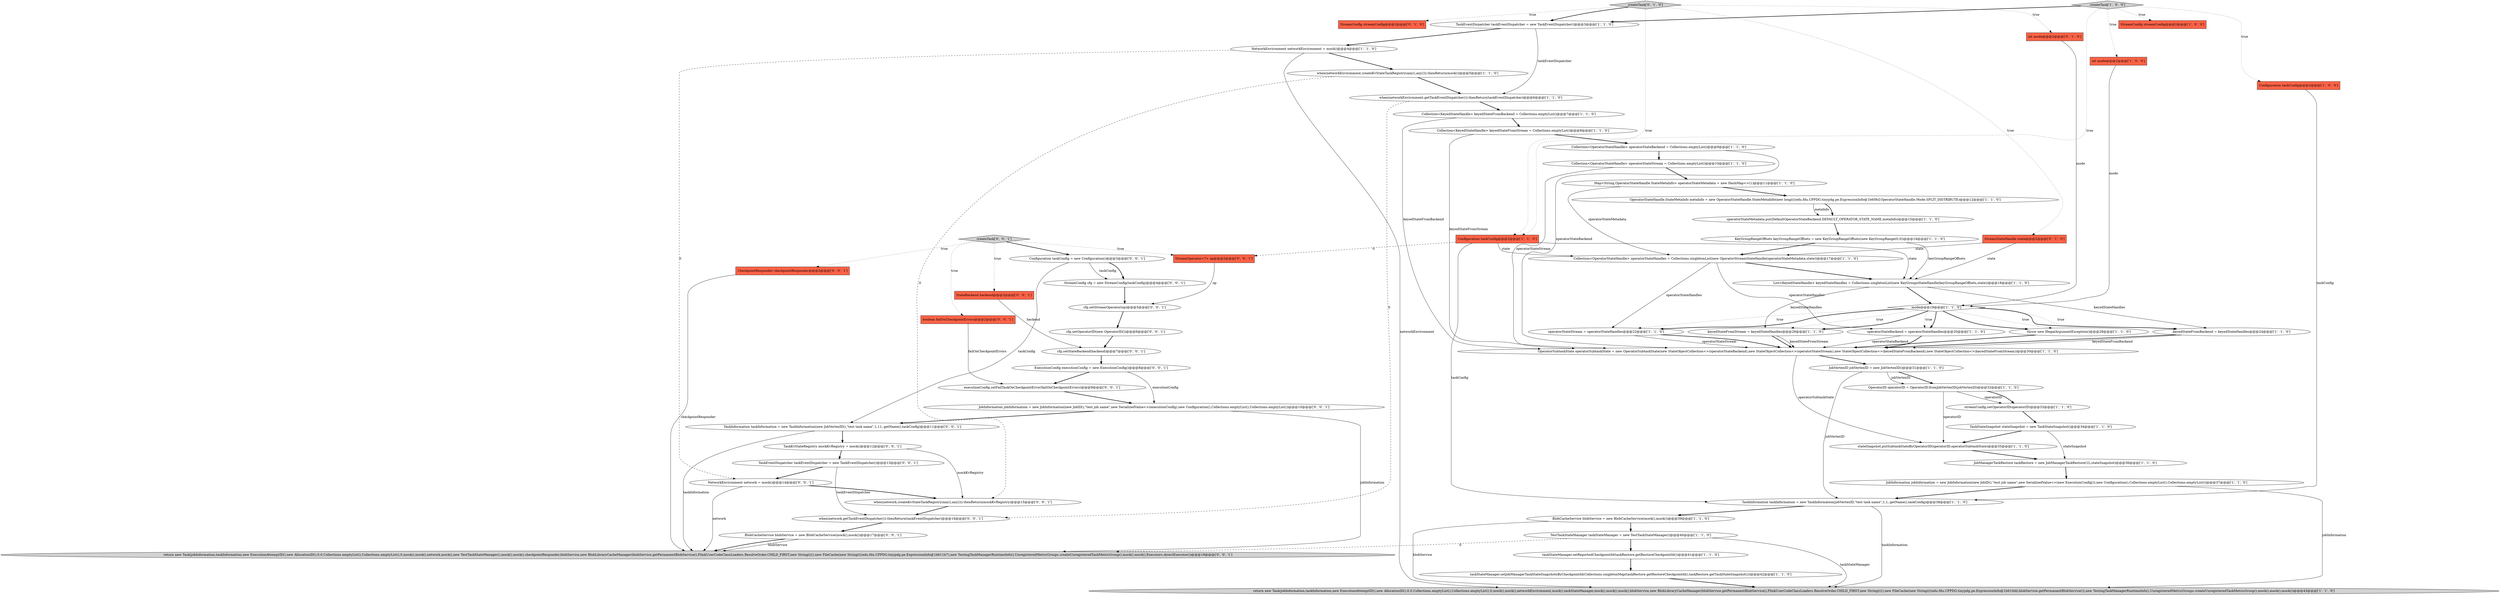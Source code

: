digraph {
41 [style = filled, label = "int mode@@@2@@@['0', '1', '0']", fillcolor = tomato, shape = box image = "AAA0AAABBB2BBB"];
40 [style = filled, label = "StreamStateHandle state@@@2@@@['0', '1', '0']", fillcolor = tomato, shape = box image = "AAA0AAABBB2BBB"];
20 [style = filled, label = "when(networkEnvironment.createKvStateTaskRegistry(any(),any())).thenReturn(mock())@@@5@@@['1', '1', '0']", fillcolor = white, shape = ellipse image = "AAA0AAABBB1BBB"];
52 [style = filled, label = "CheckpointResponder checkpointResponder@@@2@@@['0', '0', '1']", fillcolor = tomato, shape = box image = "AAA0AAABBB3BBB"];
35 [style = filled, label = "TestTaskStateManager taskStateManager = new TestTaskStateManager()@@@40@@@['1', '1', '0']", fillcolor = white, shape = ellipse image = "AAA0AAABBB1BBB"];
23 [style = filled, label = "taskStateManager.setJobManagerTaskStateSnapshotsByCheckpointId(Collections.singletonMap(taskRestore.getRestoreCheckpointId(),taskRestore.getTaskStateSnapshot()))@@@42@@@['1', '1', '0']", fillcolor = white, shape = ellipse image = "AAA0AAABBB1BBB"];
46 [style = filled, label = "StateBackend backend@@@2@@@['0', '0', '1']", fillcolor = tomato, shape = box image = "AAA0AAABBB3BBB"];
9 [style = filled, label = "throw new IllegalArgumentException()@@@28@@@['1', '1', '0']", fillcolor = white, shape = ellipse image = "AAA0AAABBB1BBB"];
60 [style = filled, label = "Configuration taskConfig = new Configuration()@@@3@@@['0', '0', '1']", fillcolor = white, shape = ellipse image = "AAA0AAABBB3BBB"];
18 [style = filled, label = "keyedStateFromStream = keyedStateHandles@@@26@@@['1', '1', '0']", fillcolor = white, shape = ellipse image = "AAA0AAABBB1BBB"];
14 [style = filled, label = "BlobCacheService blobService = new BlobCacheService(mock(),mock())@@@39@@@['1', '1', '0']", fillcolor = white, shape = ellipse image = "AAA0AAABBB1BBB"];
44 [style = filled, label = "createTask['0', '0', '1']", fillcolor = lightgray, shape = diamond image = "AAA0AAABBB3BBB"];
7 [style = filled, label = "Collection<OperatorStateHandle> operatorStateBackend = Collections.emptyList()@@@9@@@['1', '1', '0']", fillcolor = white, shape = ellipse image = "AAA0AAABBB1BBB"];
5 [style = filled, label = "return new Task(jobInformation,taskInformation,new ExecutionAttemptID(),new AllocationID(),0,0,Collections.emptyList(),Collections.emptyList(),0,mock(),mock(),networkEnvironment,mock(),taskStateManager,mock(),mock(),mock(),blobService,new BlobLibraryCacheManager(blobService.getPermanentBlobService(),FlinkUserCodeClassLoaders.ResolveOrder.CHILD_FIRST,new String((((),new FileCache(new String((((edu.fdu.CPPDG.tinypdg.pe.ExpressionInfo@1b610dd,blobService.getPermanentBlobService()),new TestingTaskManagerRuntimeInfo(),UnregisteredMetricGroups.createUnregisteredTaskMetricGroup(),mock(),mock(),mock())@@@43@@@['1', '1', '0']", fillcolor = lightgray, shape = ellipse image = "AAA0AAABBB1BBB"];
54 [style = filled, label = "cfg.setStateBackend(backend)@@@7@@@['0', '0', '1']", fillcolor = white, shape = ellipse image = "AAA0AAABBB3BBB"];
25 [style = filled, label = "stateSnapshot.putSubtaskStateByOperatorID(operatorID,operatorSubtaskState)@@@35@@@['1', '1', '0']", fillcolor = white, shape = ellipse image = "AAA0AAABBB1BBB"];
27 [style = filled, label = "JobInformation jobInformation = new JobInformation(new JobID(),\"test job name\",new SerializedValue<>(new ExecutionConfig()),new Configuration(),Collections.emptyList(),Collections.emptyList())@@@37@@@['1', '1', '0']", fillcolor = white, shape = ellipse image = "AAA0AAABBB1BBB"];
53 [style = filled, label = "BlobCacheService blobService = new BlobCacheService(mock(),mock())@@@17@@@['0', '0', '1']", fillcolor = white, shape = ellipse image = "AAA0AAABBB3BBB"];
10 [style = filled, label = "StreamConfig streamConfig@@@2@@@['1', '0', '0']", fillcolor = tomato, shape = box image = "AAA0AAABBB1BBB"];
1 [style = filled, label = "NetworkEnvironment networkEnvironment = mock()@@@4@@@['1', '1', '0']", fillcolor = white, shape = ellipse image = "AAA0AAABBB1BBB"];
19 [style = filled, label = "Collection<OperatorStateHandle> operatorStateHandles = Collections.singletonList(new OperatorStreamStateHandle(operatorStateMetadata,state))@@@17@@@['1', '1', '0']", fillcolor = white, shape = ellipse image = "AAA0AAABBB1BBB"];
51 [style = filled, label = "return new Task(jobInformation,taskInformation,new ExecutionAttemptID(),new AllocationID(),0,0,Collections.emptyList(),Collections.emptyList(),0,mock(),mock(),network,mock(),new TestTaskStateManager(),mock(),mock(),checkpointResponder,blobService,new BlobLibraryCacheManager(blobService.getPermanentBlobService(),FlinkUserCodeClassLoaders.ResolveOrder.CHILD_FIRST,new String((((),new FileCache(new String((((edu.fdu.CPPDG.tinypdg.pe.ExpressionInfo@1b611b7),new TestingTaskManagerRuntimeInfo(),UnregisteredMetricGroups.createUnregisteredTaskMetricGroup(),mock(),mock(),Executors.directExecutor())@@@18@@@['0', '0', '1']", fillcolor = lightgray, shape = ellipse image = "AAA0AAABBB3BBB"];
4 [style = filled, label = "List<KeyedStateHandle> keyedStateHandles = Collections.singletonList(new KeyGroupsStateHandle(keyGroupRangeOffsets,state))@@@18@@@['1', '1', '0']", fillcolor = white, shape = ellipse image = "AAA0AAABBB1BBB"];
12 [style = filled, label = "int mode@@@2@@@['1', '0', '0']", fillcolor = tomato, shape = box image = "AAA0AAABBB1BBB"];
31 [style = filled, label = "Configuration taskConfig@@@2@@@['1', '0', '0']", fillcolor = tomato, shape = box image = "AAA0AAABBB1BBB"];
42 [style = filled, label = "StreamConfig streamConfig@@@2@@@['0', '1', '0']", fillcolor = tomato, shape = box image = "AAA0AAABBB2BBB"];
62 [style = filled, label = "TaskKvStateRegistry mockKvRegistry = mock()@@@12@@@['0', '0', '1']", fillcolor = white, shape = ellipse image = "AAA0AAABBB3BBB"];
24 [style = filled, label = "TaskStateSnapshot stateSnapshot = new TaskStateSnapshot()@@@34@@@['1', '1', '0']", fillcolor = white, shape = ellipse image = "AAA0AAABBB1BBB"];
29 [style = filled, label = "operatorStateBackend = operatorStateHandles@@@20@@@['1', '1', '0']", fillcolor = white, shape = ellipse image = "AAA0AAABBB1BBB"];
30 [style = filled, label = "taskStateManager.setReportedCheckpointId(taskRestore.getRestoreCheckpointId())@@@41@@@['1', '1', '0']", fillcolor = white, shape = ellipse image = "AAA0AAABBB1BBB"];
43 [style = filled, label = "cfg.setOperatorID(new OperatorID())@@@6@@@['0', '0', '1']", fillcolor = white, shape = ellipse image = "AAA0AAABBB3BBB"];
50 [style = filled, label = "JobInformation jobInformation = new JobInformation(new JobID(),\"test job name\",new SerializedValue<>(executionConfig),new Configuration(),Collections.emptyList(),Collections.emptyList())@@@10@@@['0', '0', '1']", fillcolor = white, shape = ellipse image = "AAA0AAABBB3BBB"];
33 [style = filled, label = "TaskInformation taskInformation = new TaskInformation(jobVertexID,\"test task name\",1,1,.getName(),taskConfig)@@@38@@@['1', '1', '0']", fillcolor = white, shape = ellipse image = "AAA0AAABBB1BBB"];
36 [style = filled, label = "TaskEventDispatcher taskEventDispatcher = new TaskEventDispatcher()@@@3@@@['1', '1', '0']", fillcolor = white, shape = ellipse image = "AAA0AAABBB1BBB"];
58 [style = filled, label = "boolean failOnCheckpointErrors@@@2@@@['0', '0', '1']", fillcolor = tomato, shape = box image = "AAA0AAABBB3BBB"];
45 [style = filled, label = "StreamConfig cfg = new StreamConfig(taskConfig)@@@4@@@['0', '0', '1']", fillcolor = white, shape = ellipse image = "AAA0AAABBB3BBB"];
0 [style = filled, label = "keyedStateFromBackend = keyedStateHandles@@@24@@@['1', '1', '0']", fillcolor = white, shape = ellipse image = "AAA0AAABBB1BBB"];
17 [style = filled, label = "JobVertexID jobVertexID = new JobVertexID()@@@31@@@['1', '1', '0']", fillcolor = white, shape = ellipse image = "AAA0AAABBB1BBB"];
21 [style = filled, label = "OperatorStateHandle.StateMetaInfo metaInfo = new OperatorStateHandle.StateMetaInfo(new long((((edu.fdu.CPPDG.tinypdg.pe.ExpressionInfo@1b60fcf,OperatorStateHandle.Mode.SPLIT_DISTRIBUTE)@@@12@@@['1', '1', '0']", fillcolor = white, shape = ellipse image = "AAA0AAABBB1BBB"];
63 [style = filled, label = "when(network.getTaskEventDispatcher()).thenReturn(taskEventDispatcher)@@@16@@@['0', '0', '1']", fillcolor = white, shape = ellipse image = "AAA0AAABBB3BBB"];
48 [style = filled, label = "when(network.createKvStateTaskRegistry(any(),any())).thenReturn(mockKvRegistry)@@@15@@@['0', '0', '1']", fillcolor = white, shape = ellipse image = "AAA0AAABBB3BBB"];
6 [style = filled, label = "mode@@@19@@@['1', '1', '0']", fillcolor = white, shape = diamond image = "AAA0AAABBB1BBB"];
57 [style = filled, label = "executionConfig.setFailTaskOnCheckpointError(failOnCheckpointErrors)@@@9@@@['0', '0', '1']", fillcolor = white, shape = ellipse image = "AAA0AAABBB3BBB"];
38 [style = filled, label = "streamConfig.setOperatorID(operatorID)@@@33@@@['1', '1', '0']", fillcolor = white, shape = ellipse image = "AAA0AAABBB1BBB"];
26 [style = filled, label = "Collection<KeyedStateHandle> keyedStateFromBackend = Collections.emptyList()@@@7@@@['1', '1', '0']", fillcolor = white, shape = ellipse image = "AAA0AAABBB1BBB"];
28 [style = filled, label = "Collection<OperatorStateHandle> operatorStateStream = Collections.emptyList()@@@10@@@['1', '1', '0']", fillcolor = white, shape = ellipse image = "AAA0AAABBB1BBB"];
3 [style = filled, label = "Collection<KeyedStateHandle> keyedStateFromStream = Collections.emptyList()@@@8@@@['1', '1', '0']", fillcolor = white, shape = ellipse image = "AAA0AAABBB1BBB"];
47 [style = filled, label = "TaskEventDispatcher taskEventDispatcher = new TaskEventDispatcher()@@@13@@@['0', '0', '1']", fillcolor = white, shape = ellipse image = "AAA0AAABBB3BBB"];
22 [style = filled, label = "operatorStateStream = operatorStateHandles@@@22@@@['1', '1', '0']", fillcolor = white, shape = ellipse image = "AAA0AAABBB1BBB"];
49 [style = filled, label = "TaskInformation taskInformation = new TaskInformation(new JobVertexID(),\"test task name\",1,11,.getName(),taskConfig)@@@11@@@['0', '0', '1']", fillcolor = white, shape = ellipse image = "AAA0AAABBB3BBB"];
34 [style = filled, label = "Configuration taskConfig@@@2@@@['1', '1', '0']", fillcolor = tomato, shape = box image = "AAA0AAABBB1BBB"];
37 [style = filled, label = "Map<String,OperatorStateHandle.StateMetaInfo> operatorStateMetadata = new HashMap<>(1)@@@11@@@['1', '1', '0']", fillcolor = white, shape = ellipse image = "AAA0AAABBB1BBB"];
2 [style = filled, label = "when(networkEnvironment.getTaskEventDispatcher()).thenReturn(taskEventDispatcher)@@@6@@@['1', '1', '0']", fillcolor = white, shape = ellipse image = "AAA0AAABBB1BBB"];
11 [style = filled, label = "OperatorSubtaskState operatorSubtaskState = new OperatorSubtaskState(new StateObjectCollection<>(operatorStateBackend),new StateObjectCollection<>(operatorStateStream),new StateObjectCollection<>(keyedStateFromBackend),new StateObjectCollection<>(keyedStateFromStream))@@@30@@@['1', '1', '0']", fillcolor = white, shape = ellipse image = "AAA0AAABBB1BBB"];
59 [style = filled, label = "StreamOperator<?> op@@@2@@@['0', '0', '1']", fillcolor = tomato, shape = box image = "AAA0AAABBB3BBB"];
32 [style = filled, label = "createTask['1', '0', '0']", fillcolor = lightgray, shape = diamond image = "AAA0AAABBB1BBB"];
13 [style = filled, label = "JobManagerTaskRestore taskRestore = new JobManagerTaskRestore(1L,stateSnapshot)@@@36@@@['1', '1', '0']", fillcolor = white, shape = ellipse image = "AAA0AAABBB1BBB"];
39 [style = filled, label = "createTask['0', '1', '0']", fillcolor = lightgray, shape = diamond image = "AAA0AAABBB2BBB"];
16 [style = filled, label = "OperatorID operatorID = OperatorID.fromJobVertexID(jobVertexID)@@@32@@@['1', '1', '0']", fillcolor = white, shape = ellipse image = "AAA0AAABBB1BBB"];
15 [style = filled, label = "operatorStateMetadata.put(DefaultOperatorStateBackend.DEFAULT_OPERATOR_STATE_NAME,metaInfo)@@@15@@@['1', '1', '0']", fillcolor = white, shape = ellipse image = "AAA0AAABBB1BBB"];
8 [style = filled, label = "KeyGroupRangeOffsets keyGroupRangeOffsets = new KeyGroupRangeOffsets(new KeyGroupRange(0,0))@@@16@@@['1', '1', '0']", fillcolor = white, shape = ellipse image = "AAA0AAABBB1BBB"];
61 [style = filled, label = "cfg.setStreamOperator(op)@@@5@@@['0', '0', '1']", fillcolor = white, shape = ellipse image = "AAA0AAABBB3BBB"];
55 [style = filled, label = "NetworkEnvironment network = mock()@@@14@@@['0', '0', '1']", fillcolor = white, shape = ellipse image = "AAA0AAABBB3BBB"];
56 [style = filled, label = "ExecutionConfig executionConfig = new ExecutionConfig()@@@8@@@['0', '0', '1']", fillcolor = white, shape = ellipse image = "AAA0AAABBB3BBB"];
54->56 [style = bold, label=""];
1->55 [style = dashed, label="0"];
2->26 [style = bold, label=""];
34->33 [style = solid, label="taskConfig"];
61->43 [style = bold, label=""];
9->11 [style = bold, label=""];
14->35 [style = bold, label=""];
6->22 [style = bold, label=""];
21->15 [style = bold, label=""];
1->20 [style = bold, label=""];
34->59 [style = dashed, label="0"];
19->22 [style = solid, label="operatorStateHandles"];
39->42 [style = dotted, label="true"];
36->2 [style = solid, label="taskEventDispatcher"];
1->5 [style = solid, label="networkEnvironment"];
4->0 [style = solid, label="keyedStateHandles"];
6->29 [style = bold, label=""];
4->18 [style = solid, label="keyedStateHandles"];
8->4 [style = solid, label="keyGroupRangeOffsets"];
55->48 [style = bold, label=""];
45->61 [style = bold, label=""];
6->18 [style = dotted, label="true"];
29->11 [style = solid, label="operatorStateBackend"];
37->19 [style = solid, label="operatorStateMetadata"];
34->4 [style = solid, label="state"];
35->5 [style = solid, label="taskStateManager"];
27->33 [style = bold, label=""];
6->0 [style = dotted, label="true"];
17->16 [style = bold, label=""];
3->11 [style = solid, label="keyedStateFromStream"];
19->29 [style = solid, label="operatorStateHandles"];
28->37 [style = bold, label=""];
47->63 [style = solid, label="taskEventDispatcher"];
22->11 [style = solid, label="operatorStateStream"];
60->49 [style = solid, label="taskConfig"];
44->46 [style = dotted, label="true"];
18->11 [style = bold, label=""];
37->21 [style = bold, label=""];
44->52 [style = dotted, label="true"];
20->48 [style = dashed, label="0"];
11->25 [style = solid, label="operatorSubtaskState"];
56->57 [style = bold, label=""];
49->62 [style = bold, label=""];
32->12 [style = dotted, label="true"];
50->49 [style = bold, label=""];
26->11 [style = solid, label="keyedStateFromBackend"];
3->7 [style = bold, label=""];
6->29 [style = dotted, label="true"];
16->25 [style = solid, label="operatorID"];
32->36 [style = bold, label=""];
11->17 [style = bold, label=""];
39->40 [style = dotted, label="true"];
55->51 [style = solid, label="network"];
40->4 [style = solid, label="state"];
49->51 [style = solid, label="taskInformation"];
63->53 [style = bold, label=""];
60->45 [style = solid, label="taskConfig"];
22->11 [style = bold, label=""];
29->11 [style = bold, label=""];
32->31 [style = dotted, label="true"];
39->34 [style = dotted, label="true"];
56->50 [style = solid, label="executionConfig"];
23->5 [style = bold, label=""];
32->34 [style = dotted, label="true"];
38->24 [style = bold, label=""];
46->54 [style = solid, label="backend"];
6->18 [style = bold, label=""];
26->3 [style = bold, label=""];
0->11 [style = bold, label=""];
6->22 [style = dotted, label="true"];
18->11 [style = solid, label="keyedStateFromStream"];
41->6 [style = solid, label="mode"];
50->51 [style = solid, label="jobInformation"];
13->27 [style = bold, label=""];
52->51 [style = solid, label="checkpointResponder"];
7->28 [style = bold, label=""];
17->33 [style = solid, label="jobVertexID"];
6->9 [style = dotted, label="true"];
24->25 [style = bold, label=""];
28->11 [style = solid, label="operatorStateStream"];
44->59 [style = dotted, label="true"];
40->19 [style = solid, label="state"];
58->57 [style = solid, label="failOnCheckpointErrors"];
24->13 [style = solid, label="stateSnapshot"];
53->51 [style = solid, label="blobService"];
62->47 [style = bold, label=""];
32->10 [style = dotted, label="true"];
35->30 [style = bold, label=""];
43->54 [style = bold, label=""];
15->8 [style = bold, label=""];
2->63 [style = dashed, label="0"];
12->6 [style = solid, label="mode"];
33->14 [style = bold, label=""];
44->60 [style = bold, label=""];
53->51 [style = bold, label=""];
14->5 [style = solid, label="blobService"];
33->5 [style = solid, label="taskInformation"];
4->6 [style = bold, label=""];
25->13 [style = bold, label=""];
8->19 [style = bold, label=""];
57->50 [style = bold, label=""];
17->16 [style = solid, label="jobVertexID"];
30->23 [style = bold, label=""];
62->48 [style = solid, label="mockKvRegistry"];
6->0 [style = bold, label=""];
35->51 [style = dashed, label="0"];
36->1 [style = bold, label=""];
7->11 [style = solid, label="operatorStateBackend"];
20->2 [style = bold, label=""];
60->45 [style = bold, label=""];
47->55 [style = bold, label=""];
27->5 [style = solid, label="jobInformation"];
39->41 [style = dotted, label="true"];
0->11 [style = solid, label="keyedStateFromBackend"];
44->58 [style = dotted, label="true"];
48->63 [style = bold, label=""];
59->61 [style = solid, label="op"];
34->19 [style = solid, label="state"];
19->4 [style = bold, label=""];
6->9 [style = bold, label=""];
16->38 [style = solid, label="operatorID"];
39->36 [style = bold, label=""];
31->33 [style = solid, label="taskConfig"];
16->38 [style = bold, label=""];
21->15 [style = solid, label="metaInfo"];
}
